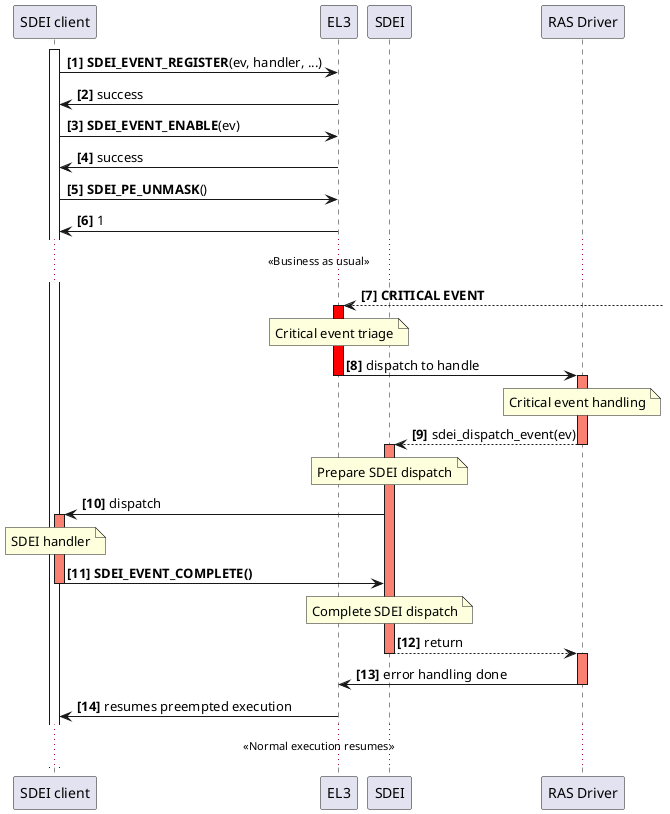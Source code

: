 /'
 ' Copyright (c) 2017-2018, ARM Limited and Contributors. All rights reserved.
 '
 ' SPDX-License-Identifier: BSD-3-Clause
 '/

@startuml

autonumber "<b>[#]</b>"
participant "SDEI client" as EL2
participant EL3
participant SDEI
participant "RAS Driver" as RAS

activate EL2
EL2->EL3: **SDEI_EVENT_REGISTER**(ev, handler, ...)
EL3->EL2: success
EL2->EL3: **SDEI_EVENT_ENABLE**(ev)
EL3->EL2: success
EL2->EL3: **SDEI_PE_UNMASK**()
EL3->EL2: 1

... <<Business as usual>> ...

EL3<--]: **CRITICAL EVENT**
activate EL3 #red
note over EL3: Critical event triage
EL3->RAS: dispatch to handle
deactivate EL3
activate RAS #salmon
note over RAS: Critical event handling
RAS-->SDEI: sdei_dispatch_event(ev)
deactivate RAS
activate SDEI #salmon
note over SDEI: Prepare SDEI dispatch
SDEI->EL2: dispatch
activate EL2 #salmon
note over EL2: SDEI handler
EL2->SDEI: **SDEI_EVENT_COMPLETE()**
deactivate EL2
note over SDEI: Complete SDEI dispatch
SDEI-->RAS: return
deactivate SDEI
activate RAS #salmon
RAS->EL3: error handling done
deactivate RAS
EL3->EL2: resumes preempted execution

... <<Normal execution resumes>> ...

@enduml
